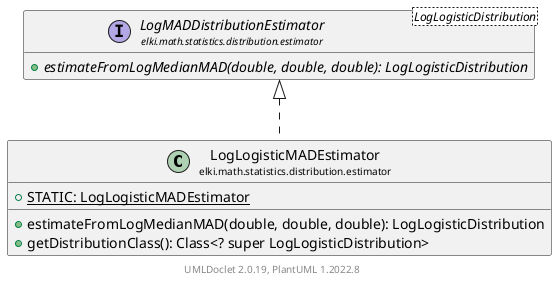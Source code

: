 @startuml
    remove .*\.(Instance|Par|Parameterizer|Factory)$
    set namespaceSeparator none
    hide empty fields
    hide empty methods

    class "<size:14>LogLogisticMADEstimator\n<size:10>elki.math.statistics.distribution.estimator" as elki.math.statistics.distribution.estimator.LogLogisticMADEstimator [[LogLogisticMADEstimator.html]] {
        {static} +STATIC: LogLogisticMADEstimator
        +estimateFromLogMedianMAD(double, double, double): LogLogisticDistribution
        +getDistributionClass(): Class<? super LogLogisticDistribution>
    }

    interface "<size:14>LogMADDistributionEstimator\n<size:10>elki.math.statistics.distribution.estimator" as elki.math.statistics.distribution.estimator.LogMADDistributionEstimator<LogLogisticDistribution> [[LogMADDistributionEstimator.html]] {
        {abstract} +estimateFromLogMedianMAD(double, double, double): LogLogisticDistribution
    }
    class "<size:14>LogLogisticMADEstimator.Par\n<size:10>elki.math.statistics.distribution.estimator" as elki.math.statistics.distribution.estimator.LogLogisticMADEstimator.Par [[LogLogisticMADEstimator.Par.html]]

    elki.math.statistics.distribution.estimator.LogMADDistributionEstimator <|.. elki.math.statistics.distribution.estimator.LogLogisticMADEstimator
    elki.math.statistics.distribution.estimator.LogLogisticMADEstimator +-- elki.math.statistics.distribution.estimator.LogLogisticMADEstimator.Par

    center footer UMLDoclet 2.0.19, PlantUML 1.2022.8
@enduml

